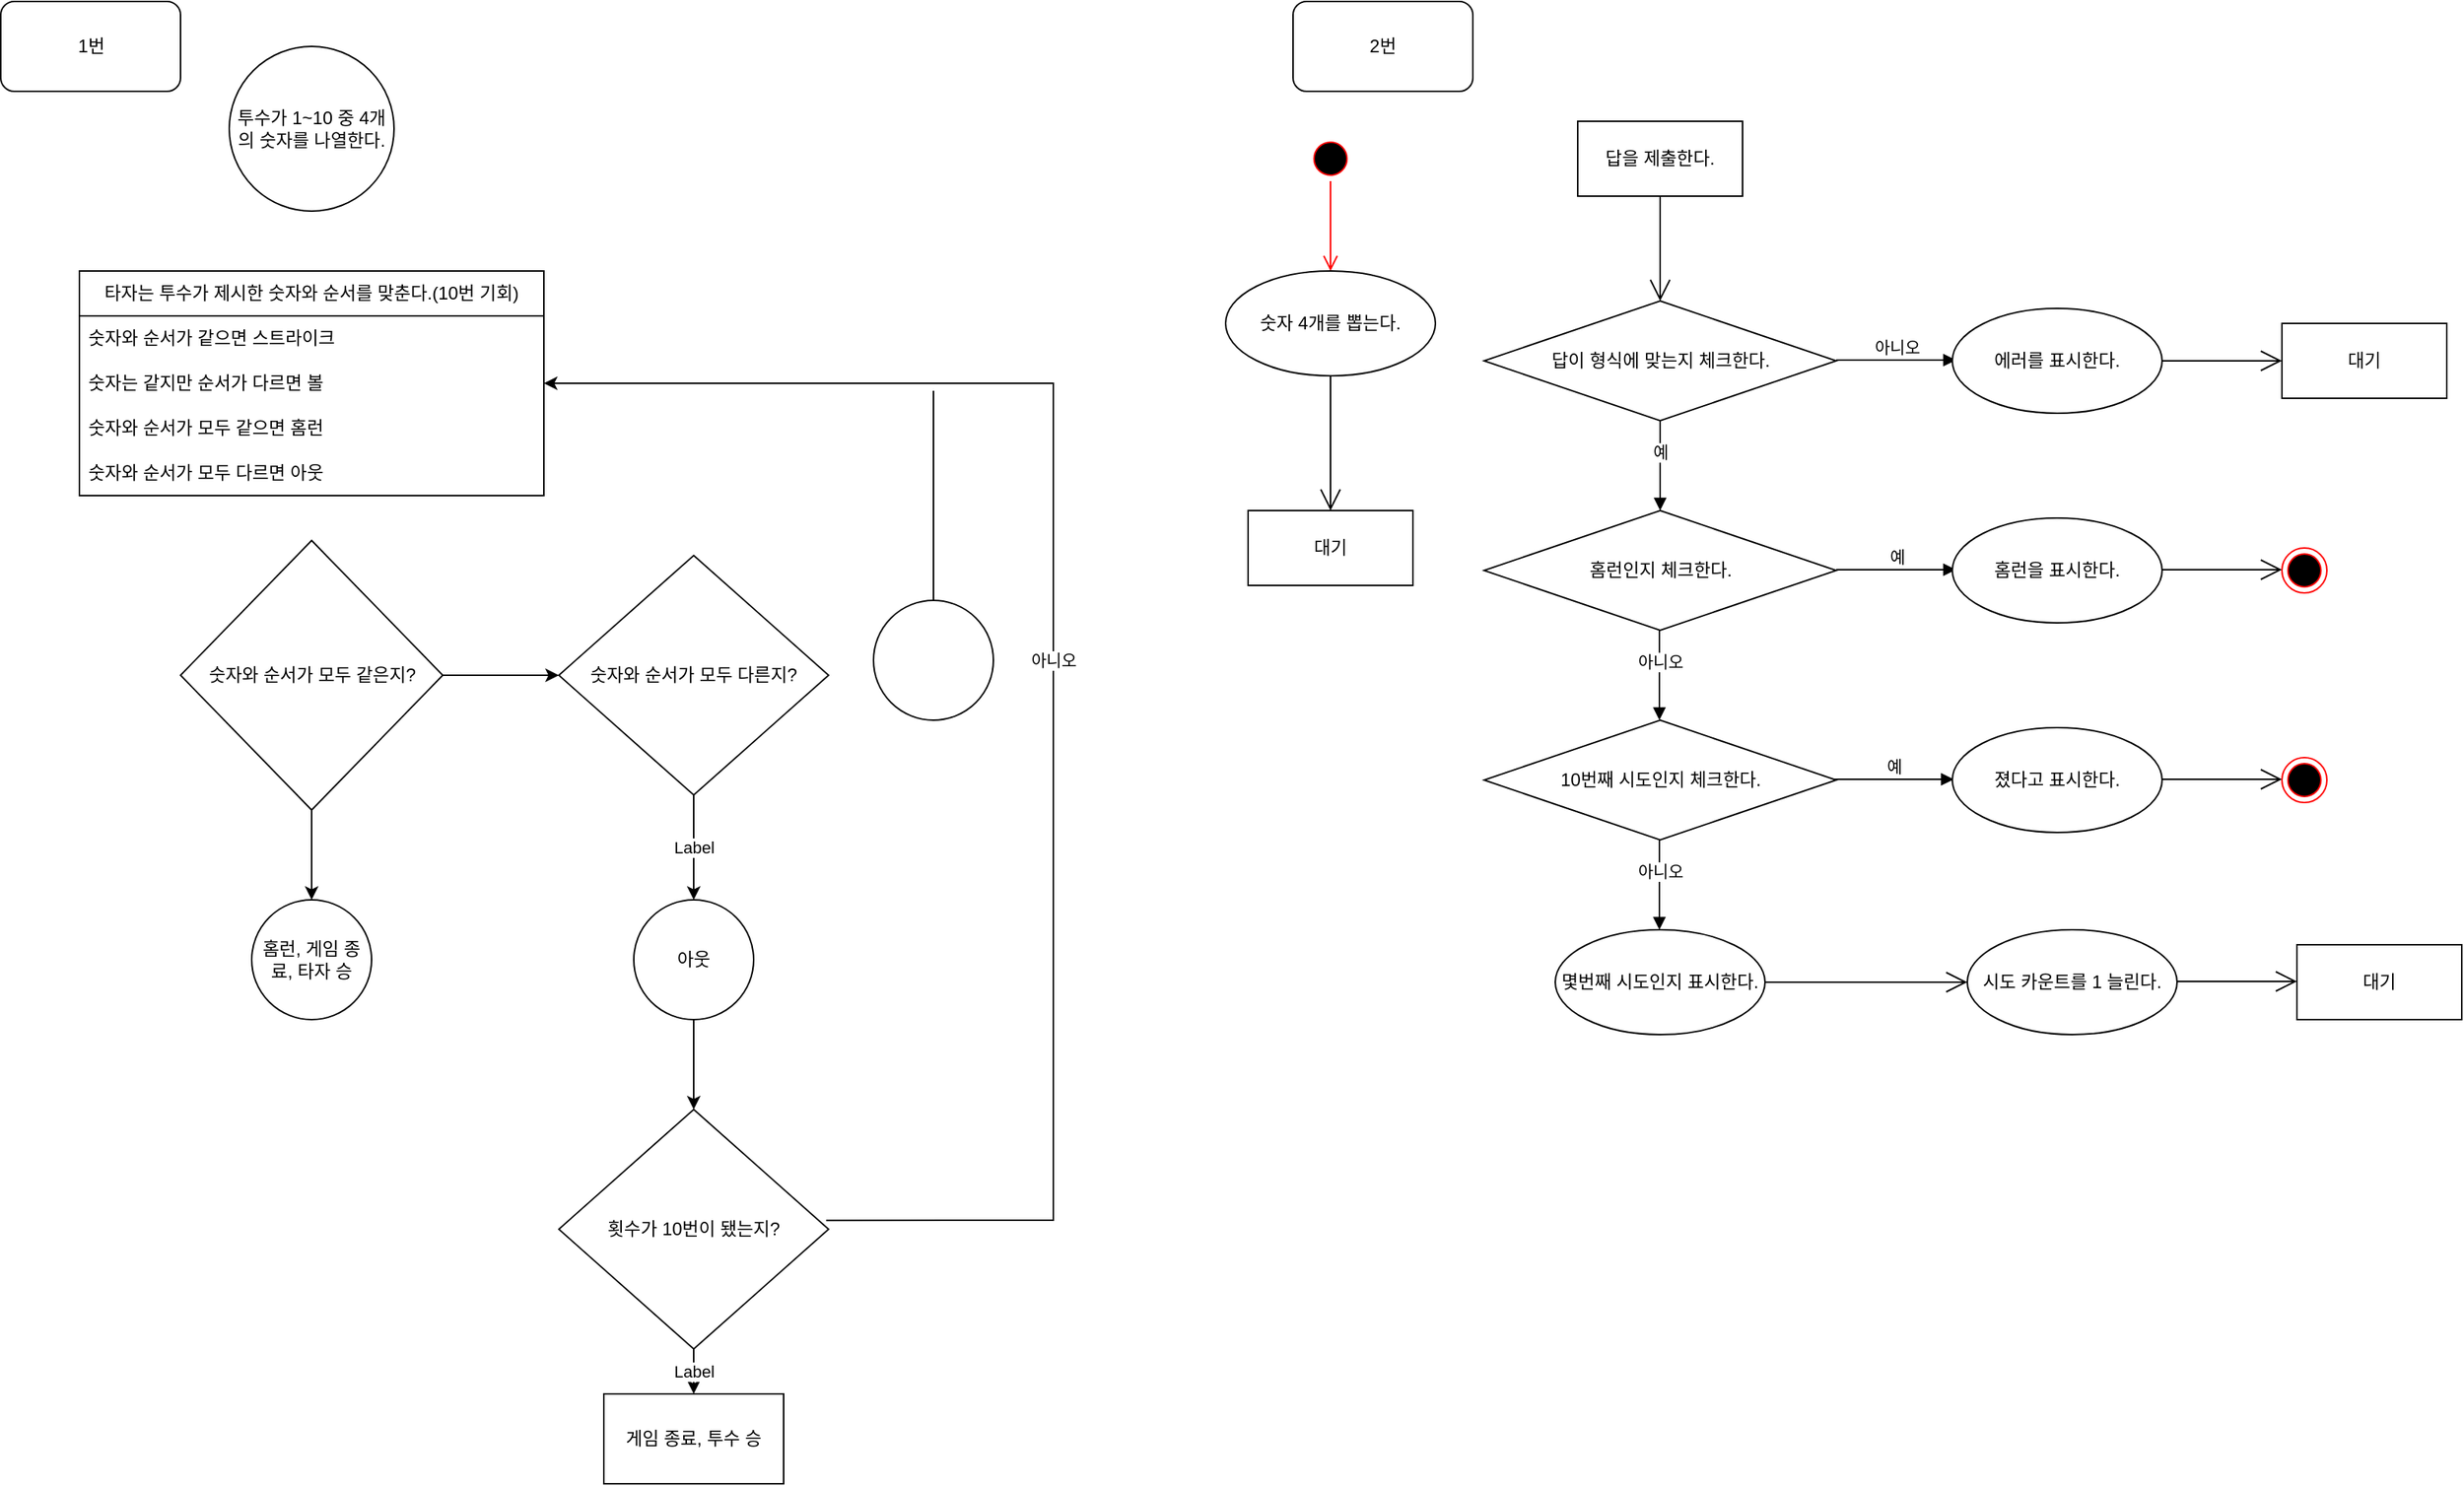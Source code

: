 <mxfile version="27.0.9">
  <diagram name="페이지-1" id="qZ4MFzoHimZsA1MYrDOi">
    <mxGraphModel dx="1042" dy="722" grid="1" gridSize="10" guides="1" tooltips="1" connect="1" arrows="1" fold="1" page="1" pageScale="1" pageWidth="827" pageHeight="1169" math="0" shadow="0">
      <root>
        <mxCell id="0" />
        <mxCell id="1" parent="0" />
        <mxCell id="wbW9ZuM2k2KzdsEi39xn-1" value="투수가 1~10 중 4개의 숫자를 나열한다." style="ellipse;whiteSpace=wrap;html=1;aspect=fixed;" parent="1" vertex="1">
          <mxGeometry x="170" y="40" width="110" height="110" as="geometry" />
        </mxCell>
        <mxCell id="wbW9ZuM2k2KzdsEi39xn-5" value="타자는 투수가 제시한 숫자와 순서를 맞춘다.(10번 기회)" style="swimlane;fontStyle=0;childLayout=stackLayout;horizontal=1;startSize=30;horizontalStack=0;resizeParent=1;resizeParentMax=0;resizeLast=0;collapsible=1;marginBottom=0;whiteSpace=wrap;html=1;" parent="1" vertex="1">
          <mxGeometry x="70" y="190" width="310" height="150" as="geometry" />
        </mxCell>
        <mxCell id="wbW9ZuM2k2KzdsEi39xn-6" value="숫자와 순서가 같으면 스트라이크" style="text;strokeColor=none;fillColor=none;align=left;verticalAlign=middle;spacingLeft=4;spacingRight=4;overflow=hidden;points=[[0,0.5],[1,0.5]];portConstraint=eastwest;rotatable=0;whiteSpace=wrap;html=1;" parent="wbW9ZuM2k2KzdsEi39xn-5" vertex="1">
          <mxGeometry y="30" width="310" height="30" as="geometry" />
        </mxCell>
        <mxCell id="wbW9ZuM2k2KzdsEi39xn-7" value="숫자는 같지만 순서가 다르면 볼" style="text;strokeColor=none;fillColor=none;align=left;verticalAlign=middle;spacingLeft=4;spacingRight=4;overflow=hidden;points=[[0,0.5],[1,0.5]];portConstraint=eastwest;rotatable=0;whiteSpace=wrap;html=1;" parent="wbW9ZuM2k2KzdsEi39xn-5" vertex="1">
          <mxGeometry y="60" width="310" height="30" as="geometry" />
        </mxCell>
        <mxCell id="wbW9ZuM2k2KzdsEi39xn-8" value="&lt;div&gt;숫자와 순서가 모두 같으면 홈런&lt;br&gt;&lt;/div&gt;" style="text;strokeColor=none;fillColor=none;align=left;verticalAlign=middle;spacingLeft=4;spacingRight=4;overflow=hidden;points=[[0,0.5],[1,0.5]];portConstraint=eastwest;rotatable=0;whiteSpace=wrap;html=1;" parent="wbW9ZuM2k2KzdsEi39xn-5" vertex="1">
          <mxGeometry y="90" width="310" height="30" as="geometry" />
        </mxCell>
        <mxCell id="wbW9ZuM2k2KzdsEi39xn-13" value="숫자와 순서가 모두 다르면 아웃" style="text;strokeColor=none;fillColor=none;align=left;verticalAlign=middle;spacingLeft=4;spacingRight=4;overflow=hidden;points=[[0,0.5],[1,0.5]];portConstraint=eastwest;rotatable=0;whiteSpace=wrap;html=1;" parent="wbW9ZuM2k2KzdsEi39xn-5" vertex="1">
          <mxGeometry y="120" width="310" height="30" as="geometry" />
        </mxCell>
        <mxCell id="wbW9ZuM2k2KzdsEi39xn-14" value="숫자와 순서가 모두 같은지?" style="rhombus;whiteSpace=wrap;html=1;" parent="1" vertex="1">
          <mxGeometry x="137.5" y="370" width="175" height="180" as="geometry" />
        </mxCell>
        <mxCell id="wbW9ZuM2k2KzdsEi39xn-15" value="" style="endArrow=classic;html=1;rounded=0;exitX=0.5;exitY=1;exitDx=0;exitDy=0;" parent="1" source="wbW9ZuM2k2KzdsEi39xn-14" target="wbW9ZuM2k2KzdsEi39xn-16" edge="1">
          <mxGeometry width="50" height="50" relative="1" as="geometry">
            <mxPoint x="380" y="730" as="sourcePoint" />
            <mxPoint x="430" y="680" as="targetPoint" />
          </mxGeometry>
        </mxCell>
        <mxCell id="wbW9ZuM2k2KzdsEi39xn-16" value="홈런, 게임 종료, 타자 승" style="ellipse;whiteSpace=wrap;html=1;aspect=fixed;" parent="1" vertex="1">
          <mxGeometry x="185" y="610" width="80" height="80" as="geometry" />
        </mxCell>
        <mxCell id="wbW9ZuM2k2KzdsEi39xn-17" value="" style="endArrow=classic;html=1;rounded=0;exitX=1;exitY=0.5;exitDx=0;exitDy=0;" parent="1" source="wbW9ZuM2k2KzdsEi39xn-14" target="wbW9ZuM2k2KzdsEi39xn-18" edge="1">
          <mxGeometry width="50" height="50" relative="1" as="geometry">
            <mxPoint x="380" y="730" as="sourcePoint" />
            <mxPoint x="390" y="460" as="targetPoint" />
          </mxGeometry>
        </mxCell>
        <mxCell id="wbW9ZuM2k2KzdsEi39xn-18" value="숫자와 순서가 모두 다른지?" style="rhombus;whiteSpace=wrap;html=1;" parent="1" vertex="1">
          <mxGeometry x="390" y="380" width="180" height="160" as="geometry" />
        </mxCell>
        <mxCell id="wbW9ZuM2k2KzdsEi39xn-24" value="" style="endArrow=classic;html=1;rounded=0;exitX=0.5;exitY=1;exitDx=0;exitDy=0;" parent="1" source="wbW9ZuM2k2KzdsEi39xn-18" target="wbW9ZuM2k2KzdsEi39xn-26" edge="1">
          <mxGeometry relative="1" as="geometry">
            <mxPoint x="360" y="580" as="sourcePoint" />
            <mxPoint x="480" y="610" as="targetPoint" />
          </mxGeometry>
        </mxCell>
        <mxCell id="wbW9ZuM2k2KzdsEi39xn-25" value="Label" style="edgeLabel;resizable=0;html=1;;align=center;verticalAlign=middle;" parent="wbW9ZuM2k2KzdsEi39xn-24" connectable="0" vertex="1">
          <mxGeometry relative="1" as="geometry" />
        </mxCell>
        <mxCell id="wbW9ZuM2k2KzdsEi39xn-26" value="아웃" style="ellipse;whiteSpace=wrap;html=1;aspect=fixed;" parent="1" vertex="1">
          <mxGeometry x="440" y="610" width="80" height="80" as="geometry" />
        </mxCell>
        <mxCell id="wbW9ZuM2k2KzdsEi39xn-27" value="" style="endArrow=classic;html=1;rounded=0;exitX=0.5;exitY=1;exitDx=0;exitDy=0;entryX=0.5;entryY=0;entryDx=0;entryDy=0;" parent="1" source="wbW9ZuM2k2KzdsEi39xn-26" target="wbW9ZuM2k2KzdsEi39xn-28" edge="1">
          <mxGeometry width="50" height="50" relative="1" as="geometry">
            <mxPoint x="520" y="720" as="sourcePoint" />
            <mxPoint x="480" y="750" as="targetPoint" />
          </mxGeometry>
        </mxCell>
        <mxCell id="wbW9ZuM2k2KzdsEi39xn-28" value="횟수가 10번이 됐는지?" style="rhombus;whiteSpace=wrap;html=1;" parent="1" vertex="1">
          <mxGeometry x="390" y="750" width="180" height="160" as="geometry" />
        </mxCell>
        <mxCell id="wbW9ZuM2k2KzdsEi39xn-29" value="" style="endArrow=classic;html=1;rounded=0;exitX=0.5;exitY=1;exitDx=0;exitDy=0;" parent="1" source="wbW9ZuM2k2KzdsEi39xn-28" target="wbW9ZuM2k2KzdsEi39xn-32" edge="1">
          <mxGeometry relative="1" as="geometry">
            <mxPoint x="360" y="870" as="sourcePoint" />
            <mxPoint x="480" y="970" as="targetPoint" />
          </mxGeometry>
        </mxCell>
        <mxCell id="wbW9ZuM2k2KzdsEi39xn-30" value="Label" style="edgeLabel;resizable=0;html=1;;align=center;verticalAlign=middle;" parent="wbW9ZuM2k2KzdsEi39xn-29" connectable="0" vertex="1">
          <mxGeometry relative="1" as="geometry" />
        </mxCell>
        <mxCell id="wbW9ZuM2k2KzdsEi39xn-32" value="게임 종료, 투수 승" style="rounded=0;whiteSpace=wrap;html=1;" parent="1" vertex="1">
          <mxGeometry x="420" y="940" width="120" height="60" as="geometry" />
        </mxCell>
        <mxCell id="wbW9ZuM2k2KzdsEi39xn-33" value="" style="endArrow=classic;html=1;rounded=0;exitX=0.991;exitY=0.463;exitDx=0;exitDy=0;exitPerimeter=0;entryX=1;entryY=0.5;entryDx=0;entryDy=0;" parent="1" source="wbW9ZuM2k2KzdsEi39xn-28" target="wbW9ZuM2k2KzdsEi39xn-7" edge="1">
          <mxGeometry relative="1" as="geometry">
            <mxPoint x="360" y="520" as="sourcePoint" />
            <mxPoint x="460" y="520" as="targetPoint" />
            <Array as="points">
              <mxPoint x="720" y="824" />
              <mxPoint x="720" y="265" />
            </Array>
          </mxGeometry>
        </mxCell>
        <mxCell id="wbW9ZuM2k2KzdsEi39xn-34" value="아니오" style="edgeLabel;resizable=0;html=1;;align=center;verticalAlign=middle;" parent="wbW9ZuM2k2KzdsEi39xn-33" connectable="0" vertex="1">
          <mxGeometry relative="1" as="geometry" />
        </mxCell>
        <mxCell id="wbW9ZuM2k2KzdsEi39xn-35" value="" style="ellipse;whiteSpace=wrap;html=1;aspect=fixed;" parent="1" vertex="1">
          <mxGeometry x="600" y="410" width="80" height="80" as="geometry" />
        </mxCell>
        <mxCell id="wbW9ZuM2k2KzdsEi39xn-36" value="" style="endArrow=none;html=1;rounded=0;exitX=0.5;exitY=0;exitDx=0;exitDy=0;" parent="1" source="wbW9ZuM2k2KzdsEi39xn-35" edge="1">
          <mxGeometry width="50" height="50" relative="1" as="geometry">
            <mxPoint x="380" y="450" as="sourcePoint" />
            <mxPoint x="640" y="270" as="targetPoint" />
          </mxGeometry>
        </mxCell>
        <mxCell id="sPo7OEmTYNOl45ZI-Nw4-1" value="1번" style="rounded=1;whiteSpace=wrap;html=1;" vertex="1" parent="1">
          <mxGeometry x="17.5" y="10" width="120" height="60" as="geometry" />
        </mxCell>
        <mxCell id="sPo7OEmTYNOl45ZI-Nw4-2" value="2번" style="rounded=1;whiteSpace=wrap;html=1;" vertex="1" parent="1">
          <mxGeometry x="880" y="10" width="120" height="60" as="geometry" />
        </mxCell>
        <mxCell id="sPo7OEmTYNOl45ZI-Nw4-3" value="" style="ellipse;html=1;shape=startState;fillColor=#000000;strokeColor=#ff0000;" vertex="1" parent="1">
          <mxGeometry x="890" y="100" width="30" height="30" as="geometry" />
        </mxCell>
        <mxCell id="sPo7OEmTYNOl45ZI-Nw4-4" value="" style="edgeStyle=orthogonalEdgeStyle;html=1;verticalAlign=bottom;endArrow=open;endSize=8;strokeColor=#ff0000;rounded=0;" edge="1" source="sPo7OEmTYNOl45ZI-Nw4-3" parent="1">
          <mxGeometry relative="1" as="geometry">
            <mxPoint x="905" y="190" as="targetPoint" />
          </mxGeometry>
        </mxCell>
        <mxCell id="sPo7OEmTYNOl45ZI-Nw4-5" value="숫자 4개를 뽑는다." style="ellipse;whiteSpace=wrap;html=1;" vertex="1" parent="1">
          <mxGeometry x="835" y="190" width="140" height="70" as="geometry" />
        </mxCell>
        <mxCell id="sPo7OEmTYNOl45ZI-Nw4-6" value="" style="endArrow=open;endFill=1;endSize=12;html=1;rounded=0;exitX=0.5;exitY=1;exitDx=0;exitDy=0;" edge="1" parent="1" source="sPo7OEmTYNOl45ZI-Nw4-5">
          <mxGeometry width="160" relative="1" as="geometry">
            <mxPoint x="1020" y="310" as="sourcePoint" />
            <mxPoint x="905" y="350" as="targetPoint" />
          </mxGeometry>
        </mxCell>
        <mxCell id="sPo7OEmTYNOl45ZI-Nw4-7" value="대기" style="html=1;whiteSpace=wrap;" vertex="1" parent="1">
          <mxGeometry x="850" y="350" width="110" height="50" as="geometry" />
        </mxCell>
        <mxCell id="sPo7OEmTYNOl45ZI-Nw4-8" value="답을 제출한다." style="html=1;whiteSpace=wrap;" vertex="1" parent="1">
          <mxGeometry x="1070" y="90" width="110" height="50" as="geometry" />
        </mxCell>
        <mxCell id="sPo7OEmTYNOl45ZI-Nw4-9" value="" style="endArrow=open;endFill=1;endSize=12;html=1;rounded=0;exitX=0.5;exitY=1;exitDx=0;exitDy=0;entryX=0.5;entryY=0;entryDx=0;entryDy=0;" edge="1" parent="1" source="sPo7OEmTYNOl45ZI-Nw4-8" target="sPo7OEmTYNOl45ZI-Nw4-10">
          <mxGeometry width="160" relative="1" as="geometry">
            <mxPoint x="1100" y="170" as="sourcePoint" />
            <mxPoint x="1125" y="200" as="targetPoint" />
          </mxGeometry>
        </mxCell>
        <mxCell id="sPo7OEmTYNOl45ZI-Nw4-10" value="답이 형식에 맞는지 체크한다." style="rhombus;whiteSpace=wrap;html=1;" vertex="1" parent="1">
          <mxGeometry x="1007.5" y="210" width="235" height="80" as="geometry" />
        </mxCell>
        <mxCell id="sPo7OEmTYNOl45ZI-Nw4-11" value="아니오" style="html=1;verticalAlign=bottom;endArrow=block;curved=0;rounded=0;" edge="1" parent="1">
          <mxGeometry width="80" relative="1" as="geometry">
            <mxPoint x="1242.5" y="249.5" as="sourcePoint" />
            <mxPoint x="1322.5" y="249.5" as="targetPoint" />
          </mxGeometry>
        </mxCell>
        <mxCell id="sPo7OEmTYNOl45ZI-Nw4-12" value="예" style="html=1;verticalAlign=bottom;endArrow=block;curved=0;rounded=0;exitX=0.5;exitY=1;exitDx=0;exitDy=0;" edge="1" parent="1" source="sPo7OEmTYNOl45ZI-Nw4-10">
          <mxGeometry width="80" relative="1" as="geometry">
            <mxPoint x="1140" y="170" as="sourcePoint" />
            <mxPoint x="1125" y="350" as="targetPoint" />
          </mxGeometry>
        </mxCell>
        <mxCell id="sPo7OEmTYNOl45ZI-Nw4-13" value="에러를 표시한다." style="ellipse;whiteSpace=wrap;html=1;" vertex="1" parent="1">
          <mxGeometry x="1320" y="215" width="140" height="70" as="geometry" />
        </mxCell>
        <mxCell id="sPo7OEmTYNOl45ZI-Nw4-14" value="" style="endArrow=open;endFill=1;endSize=12;html=1;rounded=0;exitX=1;exitY=0.5;exitDx=0;exitDy=0;" edge="1" parent="1" source="sPo7OEmTYNOl45ZI-Nw4-13">
          <mxGeometry width="160" relative="1" as="geometry">
            <mxPoint x="1100" y="170" as="sourcePoint" />
            <mxPoint x="1540" y="250" as="targetPoint" />
          </mxGeometry>
        </mxCell>
        <mxCell id="sPo7OEmTYNOl45ZI-Nw4-15" value="대기" style="html=1;whiteSpace=wrap;" vertex="1" parent="1">
          <mxGeometry x="1540" y="225" width="110" height="50" as="geometry" />
        </mxCell>
        <mxCell id="sPo7OEmTYNOl45ZI-Nw4-16" value="홈런인지 체크한다." style="rhombus;whiteSpace=wrap;html=1;" vertex="1" parent="1">
          <mxGeometry x="1007.5" y="350" width="235" height="80" as="geometry" />
        </mxCell>
        <mxCell id="sPo7OEmTYNOl45ZI-Nw4-17" value="예" style="html=1;verticalAlign=bottom;endArrow=block;curved=0;rounded=0;" edge="1" parent="1">
          <mxGeometry width="80" relative="1" as="geometry">
            <mxPoint x="1242.5" y="389.5" as="sourcePoint" />
            <mxPoint x="1322.5" y="389.5" as="targetPoint" />
          </mxGeometry>
        </mxCell>
        <mxCell id="sPo7OEmTYNOl45ZI-Nw4-18" value="홈런을 표시한다." style="ellipse;whiteSpace=wrap;html=1;" vertex="1" parent="1">
          <mxGeometry x="1320" y="355" width="140" height="70" as="geometry" />
        </mxCell>
        <mxCell id="sPo7OEmTYNOl45ZI-Nw4-19" value="" style="endArrow=open;endFill=1;endSize=12;html=1;rounded=0;exitX=1;exitY=0.5;exitDx=0;exitDy=0;" edge="1" parent="1">
          <mxGeometry width="160" relative="1" as="geometry">
            <mxPoint x="1460" y="389.5" as="sourcePoint" />
            <mxPoint x="1540" y="389.5" as="targetPoint" />
          </mxGeometry>
        </mxCell>
        <mxCell id="sPo7OEmTYNOl45ZI-Nw4-21" value="" style="ellipse;html=1;shape=endState;fillColor=#000000;strokeColor=#ff0000;" vertex="1" parent="1">
          <mxGeometry x="1540" y="375" width="30" height="30" as="geometry" />
        </mxCell>
        <mxCell id="sPo7OEmTYNOl45ZI-Nw4-22" value="아니오" style="html=1;verticalAlign=bottom;endArrow=block;curved=0;rounded=0;exitX=0.5;exitY=1;exitDx=0;exitDy=0;" edge="1" parent="1">
          <mxGeometry width="80" relative="1" as="geometry">
            <mxPoint x="1124.5" y="430" as="sourcePoint" />
            <mxPoint x="1124.5" y="490" as="targetPoint" />
          </mxGeometry>
        </mxCell>
        <mxCell id="sPo7OEmTYNOl45ZI-Nw4-23" value="10번째 시도인지 체크한다." style="rhombus;whiteSpace=wrap;html=1;" vertex="1" parent="1">
          <mxGeometry x="1007.5" y="490" width="235" height="80" as="geometry" />
        </mxCell>
        <mxCell id="sPo7OEmTYNOl45ZI-Nw4-24" value="예" style="html=1;verticalAlign=bottom;endArrow=block;curved=0;rounded=0;" edge="1" parent="1">
          <mxGeometry width="80" relative="1" as="geometry">
            <mxPoint x="1241" y="529.5" as="sourcePoint" />
            <mxPoint x="1321" y="529.5" as="targetPoint" />
          </mxGeometry>
        </mxCell>
        <mxCell id="sPo7OEmTYNOl45ZI-Nw4-25" value="졌다고 표시한다." style="ellipse;whiteSpace=wrap;html=1;" vertex="1" parent="1">
          <mxGeometry x="1320" y="495" width="140" height="70" as="geometry" />
        </mxCell>
        <mxCell id="sPo7OEmTYNOl45ZI-Nw4-26" value="" style="endArrow=open;endFill=1;endSize=12;html=1;rounded=0;exitX=1;exitY=0.5;exitDx=0;exitDy=0;" edge="1" parent="1">
          <mxGeometry width="160" relative="1" as="geometry">
            <mxPoint x="1460" y="529.5" as="sourcePoint" />
            <mxPoint x="1540" y="529.5" as="targetPoint" />
          </mxGeometry>
        </mxCell>
        <mxCell id="sPo7OEmTYNOl45ZI-Nw4-27" value="" style="ellipse;html=1;shape=endState;fillColor=#000000;strokeColor=#ff0000;" vertex="1" parent="1">
          <mxGeometry x="1540" y="515" width="30" height="30" as="geometry" />
        </mxCell>
        <mxCell id="sPo7OEmTYNOl45ZI-Nw4-28" value="아니오" style="html=1;verticalAlign=bottom;endArrow=block;curved=0;rounded=0;exitX=0.5;exitY=1;exitDx=0;exitDy=0;" edge="1" parent="1">
          <mxGeometry width="80" relative="1" as="geometry">
            <mxPoint x="1124.5" y="570" as="sourcePoint" />
            <mxPoint x="1124.5" y="630" as="targetPoint" />
          </mxGeometry>
        </mxCell>
        <mxCell id="sPo7OEmTYNOl45ZI-Nw4-29" value="몇번째 시도인지 표시한다." style="ellipse;whiteSpace=wrap;html=1;" vertex="1" parent="1">
          <mxGeometry x="1055" y="630" width="140" height="70" as="geometry" />
        </mxCell>
        <mxCell id="sPo7OEmTYNOl45ZI-Nw4-30" value="" style="endArrow=open;endFill=1;endSize=12;html=1;rounded=0;exitX=1;exitY=0.5;exitDx=0;exitDy=0;" edge="1" parent="1" source="sPo7OEmTYNOl45ZI-Nw4-29">
          <mxGeometry width="160" relative="1" as="geometry">
            <mxPoint x="1100" y="570" as="sourcePoint" />
            <mxPoint x="1330" y="665" as="targetPoint" />
          </mxGeometry>
        </mxCell>
        <mxCell id="sPo7OEmTYNOl45ZI-Nw4-31" value="시도 카운트를 1 늘린다." style="ellipse;whiteSpace=wrap;html=1;" vertex="1" parent="1">
          <mxGeometry x="1330" y="630" width="140" height="70" as="geometry" />
        </mxCell>
        <mxCell id="sPo7OEmTYNOl45ZI-Nw4-32" value="" style="endArrow=open;endFill=1;endSize=12;html=1;rounded=0;exitX=1;exitY=0.5;exitDx=0;exitDy=0;" edge="1" parent="1">
          <mxGeometry width="160" relative="1" as="geometry">
            <mxPoint x="1470" y="664.5" as="sourcePoint" />
            <mxPoint x="1550" y="664.5" as="targetPoint" />
          </mxGeometry>
        </mxCell>
        <mxCell id="sPo7OEmTYNOl45ZI-Nw4-33" value="대기" style="html=1;whiteSpace=wrap;" vertex="1" parent="1">
          <mxGeometry x="1550" y="640" width="110" height="50" as="geometry" />
        </mxCell>
      </root>
    </mxGraphModel>
  </diagram>
</mxfile>
